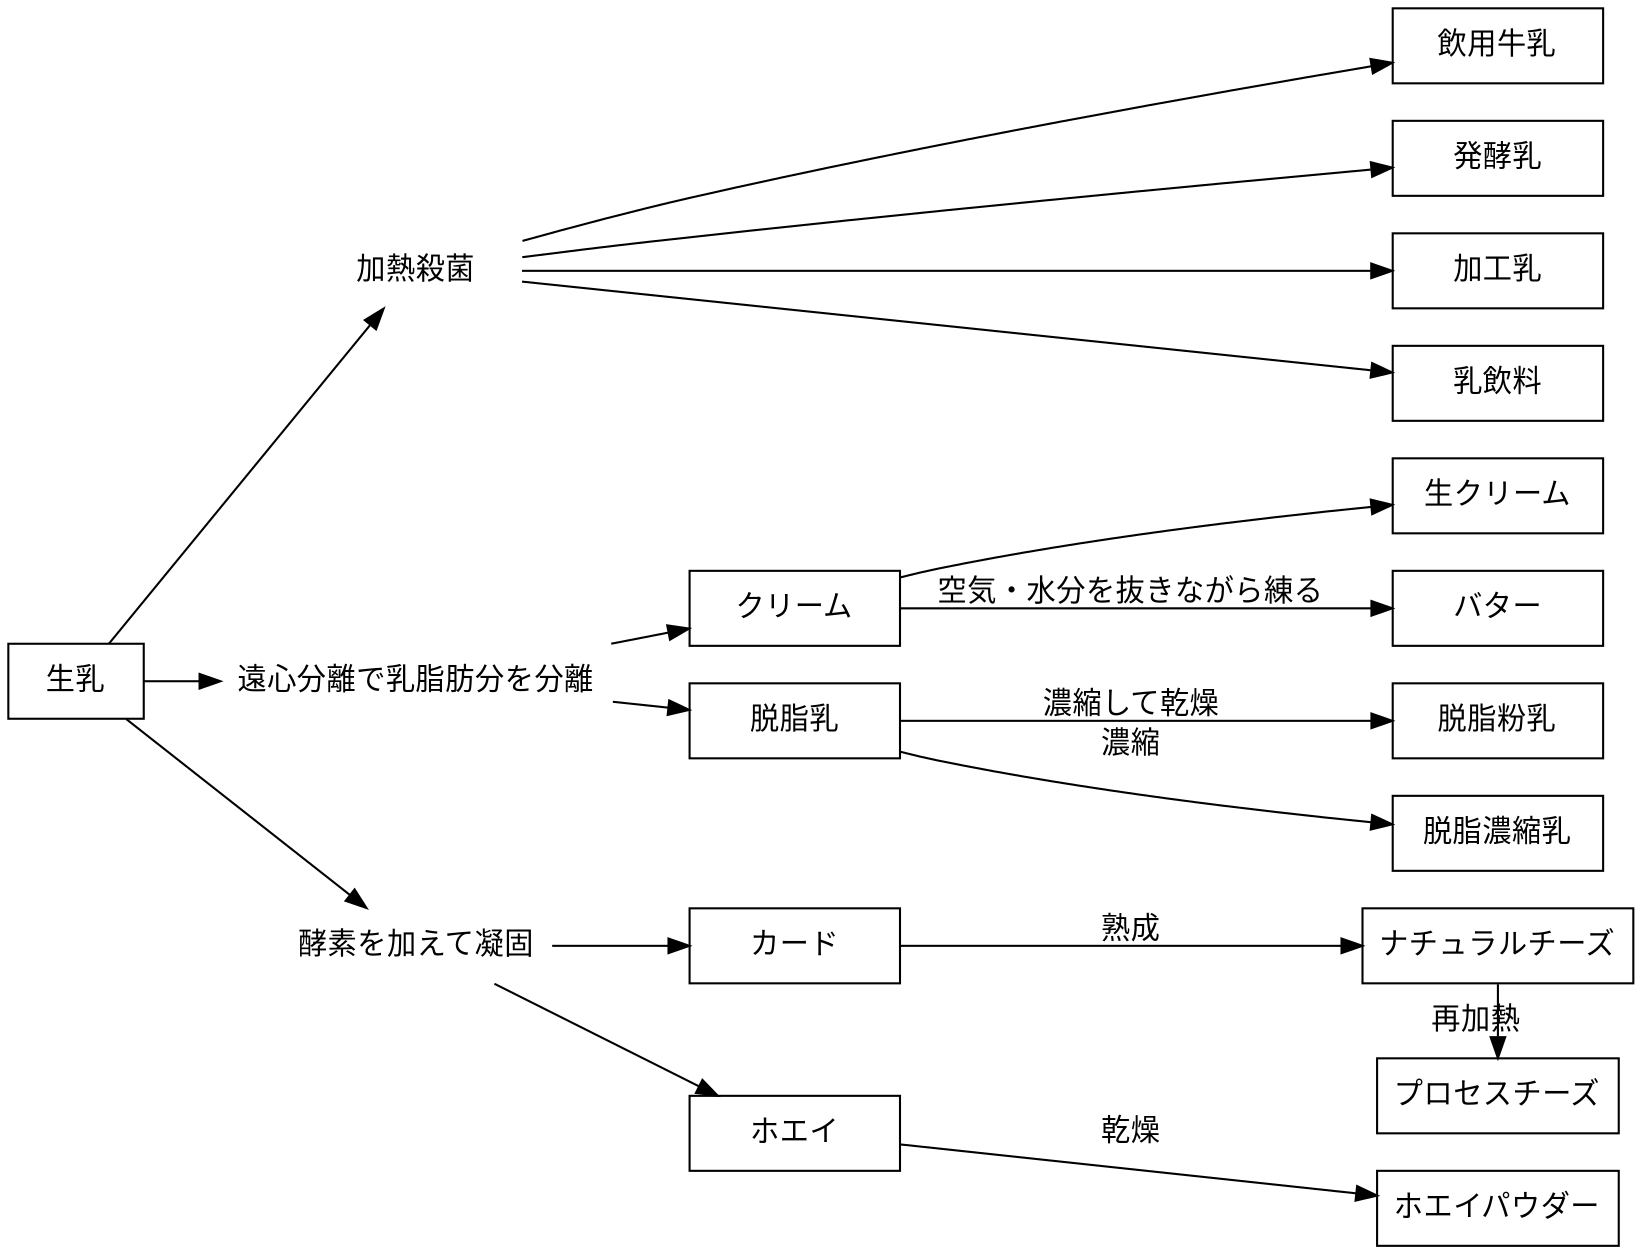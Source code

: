 digraph milk {
  graph [rankdir = LR]

  node [shape = box,
        fontname = Helvetica,
        style = filled,
        fillcolor = white, 
        width = 1.4,
        fixedsize = false]
  飲用牛乳; 発酵乳; 加工乳; 乳飲料; クリーム; 生クリーム; バター
  脱脂乳; 脱脂粉乳; 脱脂濃縮乳; カード; ホエイ; ナチュラルチーズ; プロセスチーズ; ホエイパウダー
  node [width = 0.9]
  生乳
  node [tyle = solid,
        color = transparent,
        width = 1.4,
        fixedsize = false]
  加熱殺菌; 遠心分離で乳脂肪分を分離; 酵素を加えて凝固

  edge [fontname = Helvetica]
  生乳->加熱殺菌
  生乳->遠心分離で乳脂肪分を分離
  生乳->酵素を加えて凝固
  加熱殺菌->飲用牛乳
  加熱殺菌->加工乳
  加熱殺菌->乳飲料
  加熱殺菌->発酵乳
  遠心分離で乳脂肪分を分離->クリーム
  クリーム->生クリーム
  クリーム->バター [label = "空気・水分を抜きながら練る"]
  遠心分離で乳脂肪分を分離->脱脂乳
  脱脂乳->脱脂粉乳 [label = "濃縮して乾燥"]
  脱脂乳->脱脂濃縮乳 [label = "濃縮"]
  酵素を加えて凝固->カード
  酵素を加えて凝固->ホエイ
  カード->ナチュラルチーズ [label = "熟成"]
  ナチュラルチーズ->プロセスチーズ [label = "再加熱"]
  ホエイ->ホエイパウダー [label = "乾燥"]

  subgraph sub {
    {rank = same; 加熱殺菌; 遠心分離で乳脂肪分を分離; 酵素を加えて凝固}
  }
  subgraph sub {
    {rank = same; 飲用牛乳; 加工乳; 乳飲料; 発酵乳; 生クリーム; バター; 脱脂粉乳; 脱脂濃縮乳; ナチュラルチーズ; プロセスチーズ; ホエイパウダー}
  }
}